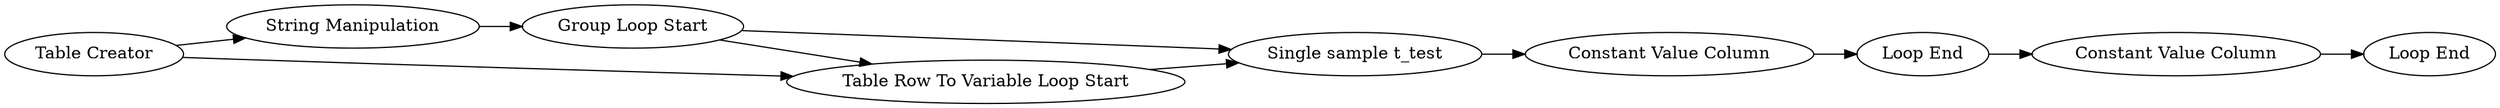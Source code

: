 digraph {
	"-5480811318041100565_16369" [label="Constant Value Column"]
	"-5480811318041100565_16353" [label="Single sample t_test"]
	"-5480811318041100565_16368" [label="Loop End"]
	"-5480811318041100565_562" [label="Table Creator"]
	"-5480811318041100565_16367" [label="Loop End"]
	"-5480811318041100565_16370" [label="Constant Value Column"]
	"-5480811318041100565_563" [label="Group Loop Start"]
	"-5480811318041100565_16365" [label="String Manipulation"]
	"-5480811318041100565_16366" [label="Table Row To Variable Loop Start"]
	"-5480811318041100565_563" -> "-5480811318041100565_16353"
	"-5480811318041100565_16367" -> "-5480811318041100565_16370"
	"-5480811318041100565_16369" -> "-5480811318041100565_16367"
	"-5480811318041100565_563" -> "-5480811318041100565_16366"
	"-5480811318041100565_16365" -> "-5480811318041100565_563"
	"-5480811318041100565_16353" -> "-5480811318041100565_16369"
	"-5480811318041100565_562" -> "-5480811318041100565_16365"
	"-5480811318041100565_562" -> "-5480811318041100565_16366"
	"-5480811318041100565_16370" -> "-5480811318041100565_16368"
	"-5480811318041100565_16366" -> "-5480811318041100565_16353"
	rankdir=LR
}
